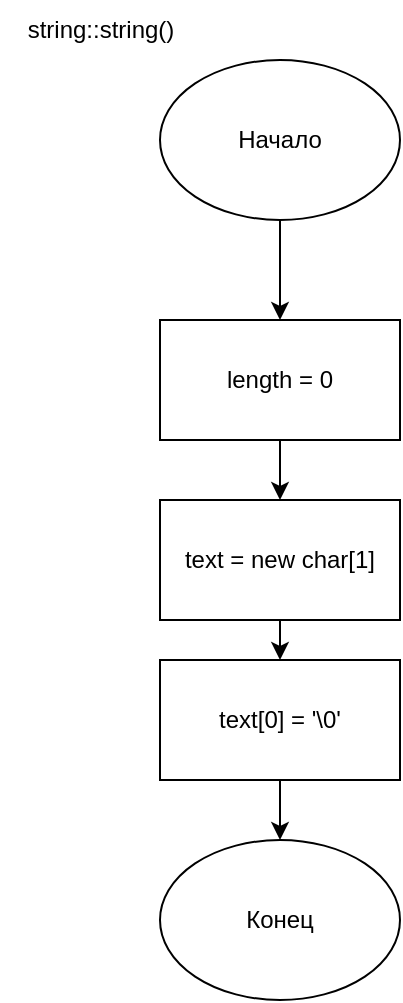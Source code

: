 <mxfile version="21.1.4" type="device" pages="8">
  <diagram name="Страница 1" id="Y3WZMYLCkIBY4HJFGVrx">
    <mxGraphModel dx="1434" dy="782" grid="1" gridSize="10" guides="1" tooltips="1" connect="1" arrows="1" fold="1" page="1" pageScale="1" pageWidth="827" pageHeight="1169" math="0" shadow="0">
      <root>
        <mxCell id="0" />
        <mxCell id="1" parent="0" />
        <mxCell id="GWEcz4P1H_agRhUUFGYt-1" value="string::string()" style="text;html=1;align=center;verticalAlign=middle;resizable=0;points=[];autosize=1;strokeColor=none;fillColor=none;" vertex="1" parent="1">
          <mxGeometry x="170" y="150" width="100" height="30" as="geometry" />
        </mxCell>
        <mxCell id="GWEcz4P1H_agRhUUFGYt-10" style="edgeStyle=orthogonalEdgeStyle;rounded=0;orthogonalLoop=1;jettySize=auto;html=1;exitX=0.5;exitY=1;exitDx=0;exitDy=0;entryX=0.5;entryY=0;entryDx=0;entryDy=0;" edge="1" parent="1" source="GWEcz4P1H_agRhUUFGYt-2" target="GWEcz4P1H_agRhUUFGYt-3">
          <mxGeometry relative="1" as="geometry" />
        </mxCell>
        <mxCell id="GWEcz4P1H_agRhUUFGYt-2" value="Начало" style="ellipse;whiteSpace=wrap;html=1;" vertex="1" parent="1">
          <mxGeometry x="250" y="180" width="120" height="80" as="geometry" />
        </mxCell>
        <mxCell id="GWEcz4P1H_agRhUUFGYt-7" style="edgeStyle=orthogonalEdgeStyle;rounded=0;orthogonalLoop=1;jettySize=auto;html=1;exitX=0.5;exitY=1;exitDx=0;exitDy=0;entryX=0.5;entryY=0;entryDx=0;entryDy=0;" edge="1" parent="1" source="GWEcz4P1H_agRhUUFGYt-3" target="GWEcz4P1H_agRhUUFGYt-4">
          <mxGeometry relative="1" as="geometry" />
        </mxCell>
        <mxCell id="GWEcz4P1H_agRhUUFGYt-3" value="length = 0" style="rounded=0;whiteSpace=wrap;html=1;" vertex="1" parent="1">
          <mxGeometry x="250" y="310" width="120" height="60" as="geometry" />
        </mxCell>
        <mxCell id="GWEcz4P1H_agRhUUFGYt-6" style="edgeStyle=orthogonalEdgeStyle;rounded=0;orthogonalLoop=1;jettySize=auto;html=1;exitX=0.5;exitY=1;exitDx=0;exitDy=0;entryX=0.5;entryY=0;entryDx=0;entryDy=0;" edge="1" parent="1" source="GWEcz4P1H_agRhUUFGYt-4" target="GWEcz4P1H_agRhUUFGYt-5">
          <mxGeometry relative="1" as="geometry" />
        </mxCell>
        <mxCell id="GWEcz4P1H_agRhUUFGYt-4" value="text = new char[1]" style="rounded=0;whiteSpace=wrap;html=1;" vertex="1" parent="1">
          <mxGeometry x="250" y="400" width="120" height="60" as="geometry" />
        </mxCell>
        <mxCell id="GWEcz4P1H_agRhUUFGYt-9" style="edgeStyle=orthogonalEdgeStyle;rounded=0;orthogonalLoop=1;jettySize=auto;html=1;exitX=0.5;exitY=1;exitDx=0;exitDy=0;entryX=0.5;entryY=0;entryDx=0;entryDy=0;" edge="1" parent="1" source="GWEcz4P1H_agRhUUFGYt-5" target="GWEcz4P1H_agRhUUFGYt-8">
          <mxGeometry relative="1" as="geometry" />
        </mxCell>
        <mxCell id="GWEcz4P1H_agRhUUFGYt-5" value="text[0] = &#39;\0&#39;" style="rounded=0;whiteSpace=wrap;html=1;" vertex="1" parent="1">
          <mxGeometry x="250" y="480" width="120" height="60" as="geometry" />
        </mxCell>
        <mxCell id="GWEcz4P1H_agRhUUFGYt-8" value="Конец" style="ellipse;whiteSpace=wrap;html=1;" vertex="1" parent="1">
          <mxGeometry x="250" y="570" width="120" height="80" as="geometry" />
        </mxCell>
      </root>
    </mxGraphModel>
  </diagram>
  <diagram id="20rBNd47-A78KIu39GHS" name="Страница 2">
    <mxGraphModel dx="1434" dy="782" grid="1" gridSize="10" guides="1" tooltips="1" connect="1" arrows="1" fold="1" page="1" pageScale="1" pageWidth="827" pageHeight="1169" math="0" shadow="0">
      <root>
        <mxCell id="0" />
        <mxCell id="1" parent="0" />
        <mxCell id="-6FQv8jZarinb-JjTFRj-2" value="string::string(const char* _text)" style="text;html=1;align=center;verticalAlign=middle;resizable=0;points=[];autosize=1;strokeColor=none;fillColor=none;" vertex="1" parent="1">
          <mxGeometry x="25" y="125" width="190" height="30" as="geometry" />
        </mxCell>
        <mxCell id="-6FQv8jZarinb-JjTFRj-6" style="edgeStyle=orthogonalEdgeStyle;rounded=0;orthogonalLoop=1;jettySize=auto;html=1;exitX=0.5;exitY=1;exitDx=0;exitDy=0;entryX=0.5;entryY=0;entryDx=0;entryDy=0;" edge="1" parent="1" source="-6FQv8jZarinb-JjTFRj-3" target="-6FQv8jZarinb-JjTFRj-4">
          <mxGeometry relative="1" as="geometry" />
        </mxCell>
        <mxCell id="-6FQv8jZarinb-JjTFRj-3" value="Начало" style="ellipse;whiteSpace=wrap;html=1;" vertex="1" parent="1">
          <mxGeometry x="190" y="180" width="120" height="80" as="geometry" />
        </mxCell>
        <mxCell id="-6FQv8jZarinb-JjTFRj-7" style="edgeStyle=orthogonalEdgeStyle;rounded=0;orthogonalLoop=1;jettySize=auto;html=1;exitX=0.5;exitY=1;exitDx=0;exitDy=0;entryX=0.5;entryY=0;entryDx=0;entryDy=0;" edge="1" parent="1" source="-6FQv8jZarinb-JjTFRj-4" target="-6FQv8jZarinb-JjTFRj-5">
          <mxGeometry relative="1" as="geometry" />
        </mxCell>
        <mxCell id="-6FQv8jZarinb-JjTFRj-4" value="length = 0" style="rounded=0;whiteSpace=wrap;html=1;" vertex="1" parent="1">
          <mxGeometry x="190" y="300" width="120" height="60" as="geometry" />
        </mxCell>
        <mxCell id="-6FQv8jZarinb-JjTFRj-9" style="edgeStyle=orthogonalEdgeStyle;rounded=0;orthogonalLoop=1;jettySize=auto;html=1;exitX=0.5;exitY=1;exitDx=0;exitDy=0;entryX=0.5;entryY=0;entryDx=0;entryDy=0;" edge="1" parent="1" source="-6FQv8jZarinb-JjTFRj-5" target="-6FQv8jZarinb-JjTFRj-8">
          <mxGeometry relative="1" as="geometry" />
        </mxCell>
        <mxCell id="-6FQv8jZarinb-JjTFRj-5" value="char const* p_text = _text" style="rounded=0;whiteSpace=wrap;html=1;" vertex="1" parent="1">
          <mxGeometry x="175" y="380" width="150" height="60" as="geometry" />
        </mxCell>
        <mxCell id="-6FQv8jZarinb-JjTFRj-12" style="edgeStyle=orthogonalEdgeStyle;rounded=0;orthogonalLoop=1;jettySize=auto;html=1;exitX=0.5;exitY=1;exitDx=0;exitDy=0;entryX=0.5;entryY=0;entryDx=0;entryDy=0;" edge="1" parent="1" source="-6FQv8jZarinb-JjTFRj-8" target="-6FQv8jZarinb-JjTFRj-10">
          <mxGeometry relative="1" as="geometry" />
        </mxCell>
        <mxCell id="-6FQv8jZarinb-JjTFRj-18" style="edgeStyle=orthogonalEdgeStyle;rounded=0;orthogonalLoop=1;jettySize=auto;html=1;exitX=1;exitY=0.5;exitDx=0;exitDy=0;entryX=0.5;entryY=0;entryDx=0;entryDy=0;" edge="1" parent="1" source="-6FQv8jZarinb-JjTFRj-8" target="-6FQv8jZarinb-JjTFRj-16">
          <mxGeometry relative="1" as="geometry" />
        </mxCell>
        <mxCell id="-6FQv8jZarinb-JjTFRj-8" value="*p_text != &#39;\0&#39;" style="rhombus;whiteSpace=wrap;html=1;" vertex="1" parent="1">
          <mxGeometry x="210" y="490" width="80" height="80" as="geometry" />
        </mxCell>
        <mxCell id="-6FQv8jZarinb-JjTFRj-13" style="edgeStyle=orthogonalEdgeStyle;rounded=0;orthogonalLoop=1;jettySize=auto;html=1;exitX=0.5;exitY=1;exitDx=0;exitDy=0;entryX=0.5;entryY=0;entryDx=0;entryDy=0;" edge="1" parent="1" source="-6FQv8jZarinb-JjTFRj-10" target="-6FQv8jZarinb-JjTFRj-11">
          <mxGeometry relative="1" as="geometry" />
        </mxCell>
        <mxCell id="-6FQv8jZarinb-JjTFRj-10" value="length++" style="rounded=0;whiteSpace=wrap;html=1;" vertex="1" parent="1">
          <mxGeometry x="190" y="590" width="120" height="60" as="geometry" />
        </mxCell>
        <mxCell id="-6FQv8jZarinb-JjTFRj-15" style="edgeStyle=orthogonalEdgeStyle;rounded=0;orthogonalLoop=1;jettySize=auto;html=1;exitX=0.5;exitY=1;exitDx=0;exitDy=0;" edge="1" parent="1" source="-6FQv8jZarinb-JjTFRj-11">
          <mxGeometry relative="1" as="geometry">
            <mxPoint x="250" y="460" as="targetPoint" />
            <Array as="points">
              <mxPoint x="250" y="750" />
              <mxPoint x="170" y="750" />
              <mxPoint x="170" y="460" />
            </Array>
          </mxGeometry>
        </mxCell>
        <mxCell id="-6FQv8jZarinb-JjTFRj-11" value="p_text++" style="rounded=0;whiteSpace=wrap;html=1;" vertex="1" parent="1">
          <mxGeometry x="190" y="670" width="120" height="60" as="geometry" />
        </mxCell>
        <mxCell id="-6FQv8jZarinb-JjTFRj-14" value="+" style="text;html=1;align=center;verticalAlign=middle;resizable=0;points=[];autosize=1;strokeColor=none;fillColor=none;" vertex="1" parent="1">
          <mxGeometry x="215" y="560" width="30" height="30" as="geometry" />
        </mxCell>
        <mxCell id="-6FQv8jZarinb-JjTFRj-19" style="edgeStyle=orthogonalEdgeStyle;rounded=0;orthogonalLoop=1;jettySize=auto;html=1;exitX=0.5;exitY=1;exitDx=0;exitDy=0;entryX=0.5;entryY=0;entryDx=0;entryDy=0;" edge="1" parent="1" source="-6FQv8jZarinb-JjTFRj-16" target="-6FQv8jZarinb-JjTFRj-17">
          <mxGeometry relative="1" as="geometry" />
        </mxCell>
        <mxCell id="-6FQv8jZarinb-JjTFRj-16" value="text = new char[length + 1]" style="rounded=0;whiteSpace=wrap;html=1;" vertex="1" parent="1">
          <mxGeometry x="490" y="555" width="170" height="60" as="geometry" />
        </mxCell>
        <mxCell id="-6FQv8jZarinb-JjTFRj-21" style="edgeStyle=orthogonalEdgeStyle;rounded=0;orthogonalLoop=1;jettySize=auto;html=1;exitX=0.5;exitY=1;exitDx=0;exitDy=0;entryX=0.5;entryY=0;entryDx=0;entryDy=0;" edge="1" parent="1" source="-6FQv8jZarinb-JjTFRj-17" target="-6FQv8jZarinb-JjTFRj-20">
          <mxGeometry relative="1" as="geometry" />
        </mxCell>
        <mxCell id="-6FQv8jZarinb-JjTFRj-17" value="p_text = _text" style="rounded=0;whiteSpace=wrap;html=1;" vertex="1" parent="1">
          <mxGeometry x="515" y="640" width="120" height="60" as="geometry" />
        </mxCell>
        <mxCell id="-6FQv8jZarinb-JjTFRj-23" style="edgeStyle=orthogonalEdgeStyle;rounded=0;orthogonalLoop=1;jettySize=auto;html=1;exitX=0.5;exitY=1;exitDx=0;exitDy=0;entryX=0.5;entryY=0;entryDx=0;entryDy=0;" edge="1" parent="1" source="-6FQv8jZarinb-JjTFRj-20" target="-6FQv8jZarinb-JjTFRj-22">
          <mxGeometry relative="1" as="geometry" />
        </mxCell>
        <mxCell id="-6FQv8jZarinb-JjTFRj-26" style="edgeStyle=orthogonalEdgeStyle;rounded=0;orthogonalLoop=1;jettySize=auto;html=1;exitX=0;exitY=0.5;exitDx=0;exitDy=0;entryX=0.5;entryY=0;entryDx=0;entryDy=0;" edge="1" parent="1" source="-6FQv8jZarinb-JjTFRj-20" target="-6FQv8jZarinb-JjTFRj-25">
          <mxGeometry relative="1" as="geometry" />
        </mxCell>
        <mxCell id="-6FQv8jZarinb-JjTFRj-20" value="int i = 0; *p_text != &#39;\0&#39;; i++, p_text++" style="shape=hexagon;perimeter=hexagonPerimeter2;whiteSpace=wrap;html=1;fixedSize=1;" vertex="1" parent="1">
          <mxGeometry x="462.5" y="730" width="225" height="80" as="geometry" />
        </mxCell>
        <mxCell id="-6FQv8jZarinb-JjTFRj-24" style="edgeStyle=orthogonalEdgeStyle;rounded=0;orthogonalLoop=1;jettySize=auto;html=1;exitX=0.5;exitY=1;exitDx=0;exitDy=0;entryX=1;entryY=0.5;entryDx=0;entryDy=0;" edge="1" parent="1" source="-6FQv8jZarinb-JjTFRj-22" target="-6FQv8jZarinb-JjTFRj-20">
          <mxGeometry relative="1" as="geometry">
            <Array as="points">
              <mxPoint x="575" y="910" />
              <mxPoint x="708" y="910" />
              <mxPoint x="708" y="770" />
            </Array>
          </mxGeometry>
        </mxCell>
        <mxCell id="-6FQv8jZarinb-JjTFRj-22" value="text[i] = *p_text" style="rounded=0;whiteSpace=wrap;html=1;" vertex="1" parent="1">
          <mxGeometry x="515" y="830" width="120" height="60" as="geometry" />
        </mxCell>
        <mxCell id="-6FQv8jZarinb-JjTFRj-28" style="edgeStyle=orthogonalEdgeStyle;rounded=0;orthogonalLoop=1;jettySize=auto;html=1;exitX=0.5;exitY=1;exitDx=0;exitDy=0;entryX=0.5;entryY=0;entryDx=0;entryDy=0;" edge="1" parent="1" source="-6FQv8jZarinb-JjTFRj-25" target="-6FQv8jZarinb-JjTFRj-27">
          <mxGeometry relative="1" as="geometry" />
        </mxCell>
        <mxCell id="-6FQv8jZarinb-JjTFRj-25" value="text[length] = &#39;\0&#39;" style="rounded=0;whiteSpace=wrap;html=1;" vertex="1" parent="1">
          <mxGeometry x="325" y="800" width="120" height="60" as="geometry" />
        </mxCell>
        <mxCell id="-6FQv8jZarinb-JjTFRj-27" value="Конец" style="ellipse;whiteSpace=wrap;html=1;" vertex="1" parent="1">
          <mxGeometry x="325" y="900" width="120" height="80" as="geometry" />
        </mxCell>
      </root>
    </mxGraphModel>
  </diagram>
  <diagram id="ZBne7z0CKl6bekM7QFii" name="Страница 3">
    <mxGraphModel dx="1434" dy="782" grid="1" gridSize="10" guides="1" tooltips="1" connect="1" arrows="1" fold="1" page="1" pageScale="1" pageWidth="827" pageHeight="1169" math="0" shadow="0">
      <root>
        <mxCell id="0" />
        <mxCell id="1" parent="0" />
        <mxCell id="nXXIi0H4otDgB4Wq40Dq-2" value="string::string(const string&amp;amp; _example)" style="text;html=1;align=center;verticalAlign=middle;resizable=0;points=[];autosize=1;strokeColor=none;fillColor=none;" vertex="1" parent="1">
          <mxGeometry x="175" y="235" width="230" height="30" as="geometry" />
        </mxCell>
        <mxCell id="nXXIi0H4otDgB4Wq40Dq-5" style="edgeStyle=orthogonalEdgeStyle;rounded=0;orthogonalLoop=1;jettySize=auto;html=1;exitX=0.5;exitY=1;exitDx=0;exitDy=0;entryX=0.5;entryY=0;entryDx=0;entryDy=0;" edge="1" parent="1" source="nXXIi0H4otDgB4Wq40Dq-3" target="nXXIi0H4otDgB4Wq40Dq-4">
          <mxGeometry relative="1" as="geometry" />
        </mxCell>
        <mxCell id="nXXIi0H4otDgB4Wq40Dq-3" value="Начало" style="ellipse;whiteSpace=wrap;html=1;" vertex="1" parent="1">
          <mxGeometry x="354" y="280" width="120" height="80" as="geometry" />
        </mxCell>
        <mxCell id="nXXIi0H4otDgB4Wq40Dq-7" style="edgeStyle=orthogonalEdgeStyle;rounded=0;orthogonalLoop=1;jettySize=auto;html=1;exitX=0.5;exitY=1;exitDx=0;exitDy=0;entryX=0.5;entryY=0;entryDx=0;entryDy=0;" edge="1" parent="1" source="nXXIi0H4otDgB4Wq40Dq-4" target="nXXIi0H4otDgB4Wq40Dq-6">
          <mxGeometry relative="1" as="geometry" />
        </mxCell>
        <mxCell id="nXXIi0H4otDgB4Wq40Dq-4" value="length = _example.length" style="rounded=0;whiteSpace=wrap;html=1;" vertex="1" parent="1">
          <mxGeometry x="334" y="400" width="160" height="60" as="geometry" />
        </mxCell>
        <mxCell id="nXXIi0H4otDgB4Wq40Dq-9" style="edgeStyle=orthogonalEdgeStyle;rounded=0;orthogonalLoop=1;jettySize=auto;html=1;exitX=0.5;exitY=1;exitDx=0;exitDy=0;entryX=0.5;entryY=0;entryDx=0;entryDy=0;" edge="1" parent="1" source="nXXIi0H4otDgB4Wq40Dq-6" target="nXXIi0H4otDgB4Wq40Dq-8">
          <mxGeometry relative="1" as="geometry" />
        </mxCell>
        <mxCell id="nXXIi0H4otDgB4Wq40Dq-6" value="text = new char[length + 1]" style="rounded=0;whiteSpace=wrap;html=1;" vertex="1" parent="1">
          <mxGeometry x="336" y="480" width="156" height="60" as="geometry" />
        </mxCell>
        <mxCell id="nXXIi0H4otDgB4Wq40Dq-11" style="edgeStyle=orthogonalEdgeStyle;rounded=0;orthogonalLoop=1;jettySize=auto;html=1;exitX=0.5;exitY=1;exitDx=0;exitDy=0;entryX=0.5;entryY=0;entryDx=0;entryDy=0;" edge="1" parent="1" source="nXXIi0H4otDgB4Wq40Dq-8" target="nXXIi0H4otDgB4Wq40Dq-10">
          <mxGeometry relative="1" as="geometry" />
        </mxCell>
        <mxCell id="nXXIi0H4otDgB4Wq40Dq-8" value="char const* p_example = _example.text" style="rounded=0;whiteSpace=wrap;html=1;" vertex="1" parent="1">
          <mxGeometry x="296" y="570" width="236" height="60" as="geometry" />
        </mxCell>
        <mxCell id="nXXIi0H4otDgB4Wq40Dq-13" style="edgeStyle=orthogonalEdgeStyle;rounded=0;orthogonalLoop=1;jettySize=auto;html=1;exitX=0.5;exitY=1;exitDx=0;exitDy=0;entryX=0.5;entryY=0;entryDx=0;entryDy=0;" edge="1" parent="1" source="nXXIi0H4otDgB4Wq40Dq-10" target="nXXIi0H4otDgB4Wq40Dq-12">
          <mxGeometry relative="1" as="geometry" />
        </mxCell>
        <mxCell id="nXXIi0H4otDgB4Wq40Dq-16" style="edgeStyle=orthogonalEdgeStyle;rounded=0;orthogonalLoop=1;jettySize=auto;html=1;exitX=0;exitY=0.5;exitDx=0;exitDy=0;entryX=0.5;entryY=0;entryDx=0;entryDy=0;" edge="1" parent="1" source="nXXIi0H4otDgB4Wq40Dq-10" target="nXXIi0H4otDgB4Wq40Dq-15">
          <mxGeometry relative="1" as="geometry" />
        </mxCell>
        <mxCell id="nXXIi0H4otDgB4Wq40Dq-10" value="int i = 0; *p_example != &#39;\0&#39;; i++, p_example++" style="shape=hexagon;perimeter=hexagonPerimeter2;whiteSpace=wrap;html=1;fixedSize=1;" vertex="1" parent="1">
          <mxGeometry x="276" y="660" width="276" height="80" as="geometry" />
        </mxCell>
        <mxCell id="nXXIi0H4otDgB4Wq40Dq-14" style="edgeStyle=orthogonalEdgeStyle;rounded=0;orthogonalLoop=1;jettySize=auto;html=1;exitX=0.5;exitY=1;exitDx=0;exitDy=0;entryX=1;entryY=0.5;entryDx=0;entryDy=0;" edge="1" parent="1" source="nXXIi0H4otDgB4Wq40Dq-12" target="nXXIi0H4otDgB4Wq40Dq-10">
          <mxGeometry relative="1" as="geometry">
            <Array as="points">
              <mxPoint x="414" y="860" />
              <mxPoint x="570" y="860" />
              <mxPoint x="570" y="700" />
            </Array>
          </mxGeometry>
        </mxCell>
        <mxCell id="nXXIi0H4otDgB4Wq40Dq-12" value="text[i] = *p_example" style="rounded=0;whiteSpace=wrap;html=1;" vertex="1" parent="1">
          <mxGeometry x="354" y="780" width="120" height="60" as="geometry" />
        </mxCell>
        <mxCell id="nXXIi0H4otDgB4Wq40Dq-18" style="edgeStyle=orthogonalEdgeStyle;rounded=0;orthogonalLoop=1;jettySize=auto;html=1;exitX=0.5;exitY=1;exitDx=0;exitDy=0;entryX=0.5;entryY=0;entryDx=0;entryDy=0;" edge="1" parent="1" source="nXXIi0H4otDgB4Wq40Dq-15" target="nXXIi0H4otDgB4Wq40Dq-17">
          <mxGeometry relative="1" as="geometry" />
        </mxCell>
        <mxCell id="nXXIi0H4otDgB4Wq40Dq-15" value="text[length] = &#39;\0&#39;" style="rounded=0;whiteSpace=wrap;html=1;" vertex="1" parent="1">
          <mxGeometry x="120" y="770" width="120" height="60" as="geometry" />
        </mxCell>
        <mxCell id="nXXIi0H4otDgB4Wq40Dq-17" value="Конец" style="ellipse;whiteSpace=wrap;html=1;" vertex="1" parent="1">
          <mxGeometry x="120" y="870" width="120" height="80" as="geometry" />
        </mxCell>
      </root>
    </mxGraphModel>
  </diagram>
  <diagram id="D_PqjMJzs7dNEkIWqLHc" name="Страница 4">
    <mxGraphModel dx="1434" dy="782" grid="1" gridSize="10" guides="1" tooltips="1" connect="1" arrows="1" fold="1" page="1" pageScale="1" pageWidth="827" pageHeight="1169" math="0" shadow="0">
      <root>
        <mxCell id="0" />
        <mxCell id="1" parent="0" />
        <mxCell id="fO6qcLwhFjzB6kIyhJoj-1" value="string&amp;amp; string::operator=(const string&amp;amp; _example)" style="text;html=1;align=center;verticalAlign=middle;resizable=0;points=[];autosize=1;strokeColor=none;fillColor=none;" vertex="1" parent="1">
          <mxGeometry x="35" y="225" width="290" height="30" as="geometry" />
        </mxCell>
        <mxCell id="fO6qcLwhFjzB6kIyhJoj-4" style="edgeStyle=orthogonalEdgeStyle;rounded=0;orthogonalLoop=1;jettySize=auto;html=1;exitX=0.5;exitY=1;exitDx=0;exitDy=0;entryX=0.5;entryY=0;entryDx=0;entryDy=0;" edge="1" parent="1" source="fO6qcLwhFjzB6kIyhJoj-2" target="fO6qcLwhFjzB6kIyhJoj-3">
          <mxGeometry relative="1" as="geometry" />
        </mxCell>
        <mxCell id="fO6qcLwhFjzB6kIyhJoj-2" value="Начало" style="ellipse;whiteSpace=wrap;html=1;" vertex="1" parent="1">
          <mxGeometry x="294" y="270" width="120" height="80" as="geometry" />
        </mxCell>
        <mxCell id="fO6qcLwhFjzB6kIyhJoj-6" style="edgeStyle=orthogonalEdgeStyle;rounded=0;orthogonalLoop=1;jettySize=auto;html=1;exitX=0;exitY=0.5;exitDx=0;exitDy=0;entryX=0.5;entryY=0;entryDx=0;entryDy=0;" edge="1" parent="1" source="fO6qcLwhFjzB6kIyhJoj-3" target="fO6qcLwhFjzB6kIyhJoj-5">
          <mxGeometry relative="1" as="geometry" />
        </mxCell>
        <mxCell id="fO6qcLwhFjzB6kIyhJoj-8" style="edgeStyle=orthogonalEdgeStyle;rounded=0;orthogonalLoop=1;jettySize=auto;html=1;exitX=1;exitY=0.5;exitDx=0;exitDy=0;" edge="1" parent="1" source="fO6qcLwhFjzB6kIyhJoj-3" target="fO6qcLwhFjzB6kIyhJoj-7">
          <mxGeometry relative="1" as="geometry">
            <Array as="points">
              <mxPoint x="437" y="430" />
              <mxPoint x="437" y="540" />
              <mxPoint x="340" y="540" />
            </Array>
          </mxGeometry>
        </mxCell>
        <mxCell id="fO6qcLwhFjzB6kIyhJoj-3" value="this == &amp;_example" style="rhombus;whiteSpace=wrap;html=1;" vertex="1" parent="1">
          <mxGeometry x="291" y="390" width="126" height="80" as="geometry" />
        </mxCell>
        <mxCell id="fO6qcLwhFjzB6kIyhJoj-5" value="return *this" style="ellipse;whiteSpace=wrap;html=1;" vertex="1" parent="1">
          <mxGeometry x="174" y="480" width="120" height="80" as="geometry" />
        </mxCell>
        <mxCell id="fO6qcLwhFjzB6kIyhJoj-10" style="edgeStyle=orthogonalEdgeStyle;rounded=0;orthogonalLoop=1;jettySize=auto;html=1;exitX=0.5;exitY=1;exitDx=0;exitDy=0;entryX=0.5;entryY=0;entryDx=0;entryDy=0;" edge="1" parent="1" source="fO6qcLwhFjzB6kIyhJoj-7" target="fO6qcLwhFjzB6kIyhJoj-9">
          <mxGeometry relative="1" as="geometry" />
        </mxCell>
        <mxCell id="fO6qcLwhFjzB6kIyhJoj-7" value="delete[] text" style="shape=process;whiteSpace=wrap;html=1;backgroundOutline=1;" vertex="1" parent="1">
          <mxGeometry x="280" y="585" width="120" height="60" as="geometry" />
        </mxCell>
        <mxCell id="fO6qcLwhFjzB6kIyhJoj-12" style="edgeStyle=orthogonalEdgeStyle;rounded=0;orthogonalLoop=1;jettySize=auto;html=1;exitX=0.5;exitY=1;exitDx=0;exitDy=0;entryX=0.5;entryY=0;entryDx=0;entryDy=0;" edge="1" parent="1" source="fO6qcLwhFjzB6kIyhJoj-9" target="fO6qcLwhFjzB6kIyhJoj-11">
          <mxGeometry relative="1" as="geometry" />
        </mxCell>
        <mxCell id="fO6qcLwhFjzB6kIyhJoj-9" value="length = _example.length" style="rounded=0;whiteSpace=wrap;html=1;" vertex="1" parent="1">
          <mxGeometry x="280" y="670" width="120" height="60" as="geometry" />
        </mxCell>
        <mxCell id="fO6qcLwhFjzB6kIyhJoj-14" style="edgeStyle=orthogonalEdgeStyle;rounded=0;orthogonalLoop=1;jettySize=auto;html=1;exitX=0.5;exitY=1;exitDx=0;exitDy=0;entryX=0.5;entryY=0;entryDx=0;entryDy=0;" edge="1" parent="1" source="fO6qcLwhFjzB6kIyhJoj-11" target="fO6qcLwhFjzB6kIyhJoj-13">
          <mxGeometry relative="1" as="geometry" />
        </mxCell>
        <mxCell id="fO6qcLwhFjzB6kIyhJoj-11" value="text = new char[length + 1]" style="rounded=0;whiteSpace=wrap;html=1;" vertex="1" parent="1">
          <mxGeometry x="260" y="750" width="160" height="60" as="geometry" />
        </mxCell>
        <mxCell id="fO6qcLwhFjzB6kIyhJoj-18" style="edgeStyle=orthogonalEdgeStyle;rounded=0;orthogonalLoop=1;jettySize=auto;html=1;exitX=0.5;exitY=1;exitDx=0;exitDy=0;entryX=0.5;entryY=0;entryDx=0;entryDy=0;" edge="1" parent="1" source="fO6qcLwhFjzB6kIyhJoj-13" target="fO6qcLwhFjzB6kIyhJoj-17">
          <mxGeometry relative="1" as="geometry" />
        </mxCell>
        <mxCell id="fO6qcLwhFjzB6kIyhJoj-13" value="char const* p_example = _example.text" style="rounded=0;whiteSpace=wrap;html=1;" vertex="1" parent="1">
          <mxGeometry x="210" y="840" width="260" height="60" as="geometry" />
        </mxCell>
        <mxCell id="fO6qcLwhFjzB6kIyhJoj-15" value="+" style="text;html=1;align=center;verticalAlign=middle;resizable=0;points=[];autosize=1;strokeColor=none;fillColor=none;" vertex="1" parent="1">
          <mxGeometry x="275" y="395" width="30" height="30" as="geometry" />
        </mxCell>
        <mxCell id="fO6qcLwhFjzB6kIyhJoj-16" value="-" style="text;html=1;align=center;verticalAlign=middle;resizable=0;points=[];autosize=1;strokeColor=none;fillColor=none;" vertex="1" parent="1">
          <mxGeometry x="399" y="395" width="30" height="30" as="geometry" />
        </mxCell>
        <mxCell id="fO6qcLwhFjzB6kIyhJoj-20" style="edgeStyle=orthogonalEdgeStyle;rounded=0;orthogonalLoop=1;jettySize=auto;html=1;exitX=0.5;exitY=1;exitDx=0;exitDy=0;entryX=0.5;entryY=0;entryDx=0;entryDy=0;" edge="1" parent="1" source="fO6qcLwhFjzB6kIyhJoj-17" target="fO6qcLwhFjzB6kIyhJoj-19">
          <mxGeometry relative="1" as="geometry" />
        </mxCell>
        <mxCell id="fO6qcLwhFjzB6kIyhJoj-23" style="edgeStyle=orthogonalEdgeStyle;rounded=0;orthogonalLoop=1;jettySize=auto;html=1;exitX=0;exitY=0.5;exitDx=0;exitDy=0;entryX=0.5;entryY=0;entryDx=0;entryDy=0;" edge="1" parent="1" source="fO6qcLwhFjzB6kIyhJoj-17" target="fO6qcLwhFjzB6kIyhJoj-22">
          <mxGeometry relative="1" as="geometry" />
        </mxCell>
        <mxCell id="fO6qcLwhFjzB6kIyhJoj-17" value="int i = 0; *p_example != &#39;\0&#39;; i++, p_example++" style="shape=hexagon;perimeter=hexagonPerimeter2;whiteSpace=wrap;html=1;fixedSize=1;" vertex="1" parent="1">
          <mxGeometry x="200" y="940" width="280" height="80" as="geometry" />
        </mxCell>
        <mxCell id="fO6qcLwhFjzB6kIyhJoj-21" style="edgeStyle=orthogonalEdgeStyle;rounded=0;orthogonalLoop=1;jettySize=auto;html=1;exitX=0.5;exitY=1;exitDx=0;exitDy=0;entryX=1;entryY=0.5;entryDx=0;entryDy=0;" edge="1" parent="1" source="fO6qcLwhFjzB6kIyhJoj-19" target="fO6qcLwhFjzB6kIyhJoj-17">
          <mxGeometry relative="1" as="geometry">
            <Array as="points">
              <mxPoint x="340" y="1140" />
              <mxPoint x="500" y="1140" />
              <mxPoint x="500" y="980" />
            </Array>
          </mxGeometry>
        </mxCell>
        <mxCell id="fO6qcLwhFjzB6kIyhJoj-19" value="text[i] = *p_example" style="rounded=0;whiteSpace=wrap;html=1;" vertex="1" parent="1">
          <mxGeometry x="280" y="1060" width="120" height="60" as="geometry" />
        </mxCell>
        <mxCell id="fO6qcLwhFjzB6kIyhJoj-25" style="edgeStyle=orthogonalEdgeStyle;rounded=0;orthogonalLoop=1;jettySize=auto;html=1;exitX=0.5;exitY=1;exitDx=0;exitDy=0;entryX=0.5;entryY=0;entryDx=0;entryDy=0;" edge="1" parent="1" source="fO6qcLwhFjzB6kIyhJoj-22" target="fO6qcLwhFjzB6kIyhJoj-24">
          <mxGeometry relative="1" as="geometry" />
        </mxCell>
        <mxCell id="fO6qcLwhFjzB6kIyhJoj-22" value="text[length] = &#39;\0&#39;" style="rounded=0;whiteSpace=wrap;html=1;" vertex="1" parent="1">
          <mxGeometry x="50" y="1030" width="120" height="60" as="geometry" />
        </mxCell>
        <mxCell id="fO6qcLwhFjzB6kIyhJoj-24" value="return *this" style="ellipse;whiteSpace=wrap;html=1;" vertex="1" parent="1">
          <mxGeometry x="50" y="1140" width="120" height="80" as="geometry" />
        </mxCell>
      </root>
    </mxGraphModel>
  </diagram>
  <diagram id="oYpwa8I4DmCNran1voBY" name="Страница 5">
    <mxGraphModel dx="1434" dy="782" grid="1" gridSize="10" guides="1" tooltips="1" connect="1" arrows="1" fold="1" page="1" pageScale="1" pageWidth="827" pageHeight="1169" math="0" shadow="0">
      <root>
        <mxCell id="0" />
        <mxCell id="1" parent="0" />
        <mxCell id="KLck6bknC4NkXvWasfIo-1" value="string operator+(const string&amp;amp; _first, const string&amp;amp; _second)" style="text;html=1;align=center;verticalAlign=middle;resizable=0;points=[];autosize=1;strokeColor=none;fillColor=none;" vertex="1" parent="1">
          <mxGeometry x="15" y="125" width="350" height="30" as="geometry" />
        </mxCell>
        <mxCell id="KLck6bknC4NkXvWasfIo-4" style="edgeStyle=orthogonalEdgeStyle;rounded=0;orthogonalLoop=1;jettySize=auto;html=1;exitX=0.5;exitY=1;exitDx=0;exitDy=0;entryX=0.5;entryY=0;entryDx=0;entryDy=0;" edge="1" parent="1" source="KLck6bknC4NkXvWasfIo-2" target="KLck6bknC4NkXvWasfIo-3">
          <mxGeometry relative="1" as="geometry" />
        </mxCell>
        <mxCell id="KLck6bknC4NkXvWasfIo-2" value="Начало" style="ellipse;whiteSpace=wrap;html=1;" vertex="1" parent="1">
          <mxGeometry x="354" y="180" width="120" height="80" as="geometry" />
        </mxCell>
        <mxCell id="KLck6bknC4NkXvWasfIo-6" style="edgeStyle=orthogonalEdgeStyle;rounded=0;orthogonalLoop=1;jettySize=auto;html=1;exitX=0.5;exitY=1;exitDx=0;exitDy=0;entryX=0.5;entryY=0;entryDx=0;entryDy=0;" edge="1" parent="1" source="KLck6bknC4NkXvWasfIo-3" target="KLck6bknC4NkXvWasfIo-5">
          <mxGeometry relative="1" as="geometry" />
        </mxCell>
        <mxCell id="KLck6bknC4NkXvWasfIo-3" value="string temp{ _first.length + _second.length }" style="rounded=0;whiteSpace=wrap;html=1;" vertex="1" parent="1">
          <mxGeometry x="271" y="290" width="286" height="60" as="geometry" />
        </mxCell>
        <mxCell id="KLck6bknC4NkXvWasfIo-8" style="edgeStyle=orthogonalEdgeStyle;rounded=0;orthogonalLoop=1;jettySize=auto;html=1;exitX=0.5;exitY=1;exitDx=0;exitDy=0;entryX=0.5;entryY=0;entryDx=0;entryDy=0;" edge="1" parent="1" source="KLck6bknC4NkXvWasfIo-5" target="KLck6bknC4NkXvWasfIo-7">
          <mxGeometry relative="1" as="geometry" />
        </mxCell>
        <mxCell id="KLck6bknC4NkXvWasfIo-11" style="edgeStyle=orthogonalEdgeStyle;rounded=0;orthogonalLoop=1;jettySize=auto;html=1;exitX=0;exitY=0.5;exitDx=0;exitDy=0;entryX=0.5;entryY=0;entryDx=0;entryDy=0;" edge="1" parent="1" source="KLck6bknC4NkXvWasfIo-5" target="KLck6bknC4NkXvWasfIo-10">
          <mxGeometry relative="1" as="geometry">
            <Array as="points">
              <mxPoint x="306" y="440" />
              <mxPoint x="306" y="670" />
            </Array>
          </mxGeometry>
        </mxCell>
        <mxCell id="KLck6bknC4NkXvWasfIo-5" value="int i = 0; i &lt; _first.length; i++" style="shape=hexagon;perimeter=hexagonPerimeter2;whiteSpace=wrap;html=1;fixedSize=1;" vertex="1" parent="1">
          <mxGeometry x="326" y="400" width="176" height="80" as="geometry" />
        </mxCell>
        <mxCell id="KLck6bknC4NkXvWasfIo-9" style="edgeStyle=orthogonalEdgeStyle;rounded=0;orthogonalLoop=1;jettySize=auto;html=1;exitX=0.5;exitY=1;exitDx=0;exitDy=0;entryX=1;entryY=0.5;entryDx=0;entryDy=0;" edge="1" parent="1" source="KLck6bknC4NkXvWasfIo-7" target="KLck6bknC4NkXvWasfIo-5">
          <mxGeometry relative="1" as="geometry">
            <Array as="points">
              <mxPoint x="414" y="605" />
              <mxPoint x="522" y="605" />
              <mxPoint x="522" y="440" />
            </Array>
          </mxGeometry>
        </mxCell>
        <mxCell id="KLck6bknC4NkXvWasfIo-7" value="temp.text[i] = _first.text[i]" style="rounded=0;whiteSpace=wrap;html=1;" vertex="1" parent="1">
          <mxGeometry x="336" y="525" width="156" height="60" as="geometry" />
        </mxCell>
        <mxCell id="KLck6bknC4NkXvWasfIo-13" style="edgeStyle=orthogonalEdgeStyle;rounded=0;orthogonalLoop=1;jettySize=auto;html=1;exitX=0.5;exitY=1;exitDx=0;exitDy=0;entryX=0.5;entryY=0;entryDx=0;entryDy=0;" edge="1" parent="1" source="KLck6bknC4NkXvWasfIo-10" target="KLck6bknC4NkXvWasfIo-12">
          <mxGeometry relative="1" as="geometry" />
        </mxCell>
        <mxCell id="KLck6bknC4NkXvWasfIo-16" style="edgeStyle=orthogonalEdgeStyle;rounded=0;orthogonalLoop=1;jettySize=auto;html=1;exitX=0;exitY=0.5;exitDx=0;exitDy=0;entryX=0.5;entryY=0;entryDx=0;entryDy=0;" edge="1" parent="1" source="KLck6bknC4NkXvWasfIo-10" target="KLck6bknC4NkXvWasfIo-15">
          <mxGeometry relative="1" as="geometry">
            <Array as="points">
              <mxPoint x="280" y="740" />
              <mxPoint x="280" y="920" />
              <mxPoint x="462" y="920" />
            </Array>
          </mxGeometry>
        </mxCell>
        <mxCell id="KLck6bknC4NkXvWasfIo-10" value="int i = _first.length; i &lt; temp.length; i++" style="shape=hexagon;perimeter=hexagonPerimeter2;whiteSpace=wrap;html=1;fixedSize=1;" vertex="1" parent="1">
          <mxGeometry x="354" y="700" width="216" height="80" as="geometry" />
        </mxCell>
        <mxCell id="KLck6bknC4NkXvWasfIo-14" style="edgeStyle=orthogonalEdgeStyle;rounded=0;orthogonalLoop=1;jettySize=auto;html=1;exitX=0.5;exitY=1;exitDx=0;exitDy=0;entryX=1;entryY=0.5;entryDx=0;entryDy=0;" edge="1" parent="1" source="KLck6bknC4NkXvWasfIo-12" target="KLck6bknC4NkXvWasfIo-10">
          <mxGeometry relative="1" as="geometry">
            <Array as="points">
              <mxPoint x="462" y="890" />
              <mxPoint x="600" y="890" />
              <mxPoint x="600" y="740" />
            </Array>
          </mxGeometry>
        </mxCell>
        <mxCell id="KLck6bknC4NkXvWasfIo-12" value="temp.text[i] = _second.text[i - _first.length]" style="rounded=0;whiteSpace=wrap;html=1;" vertex="1" parent="1">
          <mxGeometry x="338" y="810" width="248" height="60" as="geometry" />
        </mxCell>
        <mxCell id="KLck6bknC4NkXvWasfIo-18" style="edgeStyle=orthogonalEdgeStyle;rounded=0;orthogonalLoop=1;jettySize=auto;html=1;exitX=0.5;exitY=1;exitDx=0;exitDy=0;entryX=0.5;entryY=0;entryDx=0;entryDy=0;" edge="1" parent="1" source="KLck6bknC4NkXvWasfIo-15" target="KLck6bknC4NkXvWasfIo-17">
          <mxGeometry relative="1" as="geometry" />
        </mxCell>
        <mxCell id="KLck6bknC4NkXvWasfIo-15" value="temp.text[temp.length] = &#39;\0&#39;" style="rounded=0;whiteSpace=wrap;html=1;" vertex="1" parent="1">
          <mxGeometry x="378" y="950" width="168" height="60" as="geometry" />
        </mxCell>
        <mxCell id="KLck6bknC4NkXvWasfIo-17" value="return temp" style="ellipse;whiteSpace=wrap;html=1;" vertex="1" parent="1">
          <mxGeometry x="402" y="1050" width="120" height="80" as="geometry" />
        </mxCell>
      </root>
    </mxGraphModel>
  </diagram>
  <diagram id="iv3QAvS7knO8mw7Ul6TR" name="Страница 6">
    <mxGraphModel dx="2261" dy="782" grid="1" gridSize="10" guides="1" tooltips="1" connect="1" arrows="1" fold="1" page="1" pageScale="1" pageWidth="827" pageHeight="1169" math="0" shadow="0">
      <root>
        <mxCell id="0" />
        <mxCell id="1" parent="0" />
        <mxCell id="ZibeWakjnLx6jij-op7w-2" value="int string::operator==(const string&amp;amp; rhv)" style="text;html=1;align=center;verticalAlign=middle;resizable=0;points=[];autosize=1;strokeColor=none;fillColor=none;" vertex="1" parent="1">
          <mxGeometry x="30" y="135" width="240" height="30" as="geometry" />
        </mxCell>
        <mxCell id="ZibeWakjnLx6jij-op7w-7" style="edgeStyle=orthogonalEdgeStyle;rounded=0;orthogonalLoop=1;jettySize=auto;html=1;exitX=0.5;exitY=1;exitDx=0;exitDy=0;entryX=0.5;entryY=0;entryDx=0;entryDy=0;" edge="1" parent="1" source="ZibeWakjnLx6jij-op7w-3" target="ZibeWakjnLx6jij-op7w-4">
          <mxGeometry relative="1" as="geometry" />
        </mxCell>
        <mxCell id="ZibeWakjnLx6jij-op7w-3" value="Начало" style="ellipse;whiteSpace=wrap;html=1;" vertex="1" parent="1">
          <mxGeometry x="330" y="180" width="120" height="80" as="geometry" />
        </mxCell>
        <mxCell id="ZibeWakjnLx6jij-op7w-6" style="edgeStyle=orthogonalEdgeStyle;rounded=0;orthogonalLoop=1;jettySize=auto;html=1;exitX=0.5;exitY=1;exitDx=0;exitDy=0;entryX=0.5;entryY=0;entryDx=0;entryDy=0;" edge="1" parent="1" source="ZibeWakjnLx6jij-op7w-4" target="ZibeWakjnLx6jij-op7w-5">
          <mxGeometry relative="1" as="geometry" />
        </mxCell>
        <mxCell id="ZibeWakjnLx6jij-op7w-4" value="const char* s1 = this-&amp;gt;text" style="rounded=0;whiteSpace=wrap;html=1;" vertex="1" parent="1">
          <mxGeometry x="315" y="290" width="150" height="60" as="geometry" />
        </mxCell>
        <mxCell id="ZibeWakjnLx6jij-op7w-9" style="edgeStyle=orthogonalEdgeStyle;rounded=0;orthogonalLoop=1;jettySize=auto;html=1;exitX=0.5;exitY=1;exitDx=0;exitDy=0;entryX=0.5;entryY=0;entryDx=0;entryDy=0;" edge="1" parent="1" source="ZibeWakjnLx6jij-op7w-5" target="ZibeWakjnLx6jij-op7w-8">
          <mxGeometry relative="1" as="geometry" />
        </mxCell>
        <mxCell id="ZibeWakjnLx6jij-op7w-5" value="const char* s2 = rhv.text" style="rounded=0;whiteSpace=wrap;html=1;" vertex="1" parent="1">
          <mxGeometry x="323.5" y="370" width="133" height="60" as="geometry" />
        </mxCell>
        <mxCell id="ZibeWakjnLx6jij-op7w-12" style="edgeStyle=orthogonalEdgeStyle;rounded=0;orthogonalLoop=1;jettySize=auto;html=1;exitX=0.5;exitY=1;exitDx=0;exitDy=0;entryX=0.5;entryY=0;entryDx=0;entryDy=0;" edge="1" parent="1" source="ZibeWakjnLx6jij-op7w-8" target="ZibeWakjnLx6jij-op7w-10">
          <mxGeometry relative="1" as="geometry" />
        </mxCell>
        <mxCell id="ZibeWakjnLx6jij-op7w-16" style="edgeStyle=orthogonalEdgeStyle;rounded=0;orthogonalLoop=1;jettySize=auto;html=1;exitX=0;exitY=0.5;exitDx=0;exitDy=0;entryX=0.5;entryY=0;entryDx=0;entryDy=0;" edge="1" parent="1" source="ZibeWakjnLx6jij-op7w-8" target="ZibeWakjnLx6jij-op7w-15">
          <mxGeometry relative="1" as="geometry" />
        </mxCell>
        <mxCell id="ZibeWakjnLx6jij-op7w-8" value="*s1 &amp;&amp; (*s1==*s2)" style="rhombus;whiteSpace=wrap;html=1;" vertex="1" parent="1">
          <mxGeometry x="325" y="460" width="130" height="80" as="geometry" />
        </mxCell>
        <mxCell id="ZibeWakjnLx6jij-op7w-13" style="edgeStyle=orthogonalEdgeStyle;rounded=0;orthogonalLoop=1;jettySize=auto;html=1;exitX=0.5;exitY=1;exitDx=0;exitDy=0;entryX=0.5;entryY=0;entryDx=0;entryDy=0;" edge="1" parent="1" source="ZibeWakjnLx6jij-op7w-10" target="ZibeWakjnLx6jij-op7w-11">
          <mxGeometry relative="1" as="geometry" />
        </mxCell>
        <mxCell id="ZibeWakjnLx6jij-op7w-10" value="s1++" style="rounded=0;whiteSpace=wrap;html=1;" vertex="1" parent="1">
          <mxGeometry x="330" y="580" width="120" height="60" as="geometry" />
        </mxCell>
        <mxCell id="ZibeWakjnLx6jij-op7w-14" style="edgeStyle=orthogonalEdgeStyle;rounded=0;orthogonalLoop=1;jettySize=auto;html=1;exitX=1;exitY=0.5;exitDx=0;exitDy=0;" edge="1" parent="1" source="ZibeWakjnLx6jij-op7w-11">
          <mxGeometry relative="1" as="geometry">
            <mxPoint x="390" y="440" as="targetPoint" />
            <Array as="points">
              <mxPoint x="470" y="690" />
              <mxPoint x="470" y="440" />
            </Array>
          </mxGeometry>
        </mxCell>
        <mxCell id="ZibeWakjnLx6jij-op7w-11" value="s2++" style="rounded=0;whiteSpace=wrap;html=1;" vertex="1" parent="1">
          <mxGeometry x="330" y="660" width="120" height="60" as="geometry" />
        </mxCell>
        <mxCell id="ZibeWakjnLx6jij-op7w-15" value="return *(const unsigned char*)(s1) - *(const unsigned char*)(s2)" style="ellipse;whiteSpace=wrap;html=1;" vertex="1" parent="1">
          <mxGeometry x="-180" y="560" width="430" height="80" as="geometry" />
        </mxCell>
      </root>
    </mxGraphModel>
  </diagram>
  <diagram id="F2yXJ45xfXdQ1iuJnhsk" name="Страница 7">
    <mxGraphModel dx="1434" dy="782" grid="1" gridSize="10" guides="1" tooltips="1" connect="1" arrows="1" fold="1" page="1" pageScale="1" pageWidth="827" pageHeight="1169" math="0" shadow="0">
      <root>
        <mxCell id="0" />
        <mxCell id="1" parent="0" />
        <mxCell id="DAc9-R3R9LcNM5D0nKEB-1" value="std::istream&amp;amp; operator&amp;gt;&amp;gt;(std::istream&amp;amp; os,string&amp;amp; _string)" style="text;html=1;align=center;verticalAlign=middle;resizable=0;points=[];autosize=1;strokeColor=none;fillColor=none;" vertex="1" parent="1">
          <mxGeometry x="20" y="160" width="340" height="30" as="geometry" />
        </mxCell>
        <mxCell id="DAc9-R3R9LcNM5D0nKEB-5" style="edgeStyle=orthogonalEdgeStyle;rounded=0;orthogonalLoop=1;jettySize=auto;html=1;exitX=0.5;exitY=1;exitDx=0;exitDy=0;entryX=0.5;entryY=0;entryDx=0;entryDy=0;" edge="1" parent="1" source="DAc9-R3R9LcNM5D0nKEB-2" target="DAc9-R3R9LcNM5D0nKEB-3">
          <mxGeometry relative="1" as="geometry" />
        </mxCell>
        <mxCell id="DAc9-R3R9LcNM5D0nKEB-2" value="Начало" style="ellipse;whiteSpace=wrap;html=1;" vertex="1" parent="1">
          <mxGeometry x="340" y="210" width="120" height="80" as="geometry" />
        </mxCell>
        <mxCell id="DAc9-R3R9LcNM5D0nKEB-6" style="edgeStyle=orthogonalEdgeStyle;rounded=0;orthogonalLoop=1;jettySize=auto;html=1;exitX=0.5;exitY=1;exitDx=0;exitDy=0;entryX=0.5;entryY=0;entryDx=0;entryDy=0;" edge="1" parent="1" source="DAc9-R3R9LcNM5D0nKEB-3" target="DAc9-R3R9LcNM5D0nKEB-4">
          <mxGeometry relative="1" as="geometry" />
        </mxCell>
        <mxCell id="DAc9-R3R9LcNM5D0nKEB-3" value="os&gt;&gt;_string.text" style="rounded=0;whiteSpace=wrap;html=1;" vertex="1" parent="1">
          <mxGeometry x="340" y="320" width="120" height="60" as="geometry" />
        </mxCell>
        <mxCell id="DAc9-R3R9LcNM5D0nKEB-9" style="edgeStyle=orthogonalEdgeStyle;rounded=0;orthogonalLoop=1;jettySize=auto;html=1;exitX=0.5;exitY=1;exitDx=0;exitDy=0;entryX=0.5;entryY=0;entryDx=0;entryDy=0;" edge="1" parent="1" source="DAc9-R3R9LcNM5D0nKEB-4" target="DAc9-R3R9LcNM5D0nKEB-7">
          <mxGeometry relative="1" as="geometry" />
        </mxCell>
        <mxCell id="DAc9-R3R9LcNM5D0nKEB-4" value="int counter {0}" style="rounded=0;whiteSpace=wrap;html=1;" vertex="1" parent="1">
          <mxGeometry x="340" y="420" width="120" height="60" as="geometry" />
        </mxCell>
        <mxCell id="DAc9-R3R9LcNM5D0nKEB-10" style="edgeStyle=orthogonalEdgeStyle;rounded=0;orthogonalLoop=1;jettySize=auto;html=1;exitX=0.5;exitY=1;exitDx=0;exitDy=0;entryX=0.5;entryY=0;entryDx=0;entryDy=0;" edge="1" parent="1" source="DAc9-R3R9LcNM5D0nKEB-7" target="DAc9-R3R9LcNM5D0nKEB-8">
          <mxGeometry relative="1" as="geometry" />
        </mxCell>
        <mxCell id="DAc9-R3R9LcNM5D0nKEB-7" value="const char* it =_string.text" style="rounded=0;whiteSpace=wrap;html=1;" vertex="1" parent="1">
          <mxGeometry x="315" y="500" width="170" height="60" as="geometry" />
        </mxCell>
        <mxCell id="DAc9-R3R9LcNM5D0nKEB-16" style="edgeStyle=orthogonalEdgeStyle;rounded=0;orthogonalLoop=1;jettySize=auto;html=1;exitX=0.5;exitY=1;exitDx=0;exitDy=0;entryX=0.5;entryY=0;entryDx=0;entryDy=0;" edge="1" parent="1" source="DAc9-R3R9LcNM5D0nKEB-8" target="DAc9-R3R9LcNM5D0nKEB-11">
          <mxGeometry relative="1" as="geometry" />
        </mxCell>
        <mxCell id="DAc9-R3R9LcNM5D0nKEB-19" style="edgeStyle=orthogonalEdgeStyle;rounded=0;orthogonalLoop=1;jettySize=auto;html=1;exitX=0;exitY=0.5;exitDx=0;exitDy=0;entryX=0.5;entryY=0;entryDx=0;entryDy=0;" edge="1" parent="1" source="DAc9-R3R9LcNM5D0nKEB-8" target="DAc9-R3R9LcNM5D0nKEB-18">
          <mxGeometry relative="1" as="geometry" />
        </mxCell>
        <mxCell id="DAc9-R3R9LcNM5D0nKEB-8" value="*it!=&#39;\0&#39;" style="rhombus;whiteSpace=wrap;html=1;" vertex="1" parent="1">
          <mxGeometry x="360" y="610" width="80" height="80" as="geometry" />
        </mxCell>
        <mxCell id="DAc9-R3R9LcNM5D0nKEB-14" style="edgeStyle=orthogonalEdgeStyle;rounded=0;orthogonalLoop=1;jettySize=auto;html=1;exitX=0.5;exitY=1;exitDx=0;exitDy=0;entryX=0.5;entryY=0;entryDx=0;entryDy=0;" edge="1" parent="1" source="DAc9-R3R9LcNM5D0nKEB-11" target="DAc9-R3R9LcNM5D0nKEB-12">
          <mxGeometry relative="1" as="geometry" />
        </mxCell>
        <mxCell id="DAc9-R3R9LcNM5D0nKEB-11" value="it++" style="rounded=0;whiteSpace=wrap;html=1;" vertex="1" parent="1">
          <mxGeometry x="340" y="730" width="120" height="60" as="geometry" />
        </mxCell>
        <mxCell id="DAc9-R3R9LcNM5D0nKEB-17" style="edgeStyle=orthogonalEdgeStyle;rounded=0;orthogonalLoop=1;jettySize=auto;html=1;exitX=0.5;exitY=1;exitDx=0;exitDy=0;" edge="1" parent="1" source="DAc9-R3R9LcNM5D0nKEB-12">
          <mxGeometry relative="1" as="geometry">
            <mxPoint x="400" y="580" as="targetPoint" />
            <Array as="points">
              <mxPoint x="400" y="900" />
              <mxPoint x="560" y="900" />
              <mxPoint x="560" y="580" />
            </Array>
          </mxGeometry>
        </mxCell>
        <mxCell id="DAc9-R3R9LcNM5D0nKEB-12" value="counter++" style="rounded=0;whiteSpace=wrap;html=1;" vertex="1" parent="1">
          <mxGeometry x="340" y="820" width="120" height="60" as="geometry" />
        </mxCell>
        <mxCell id="DAc9-R3R9LcNM5D0nKEB-21" style="edgeStyle=orthogonalEdgeStyle;rounded=0;orthogonalLoop=1;jettySize=auto;html=1;exitX=0.5;exitY=1;exitDx=0;exitDy=0;entryX=0.5;entryY=0;entryDx=0;entryDy=0;" edge="1" parent="1" source="DAc9-R3R9LcNM5D0nKEB-18" target="DAc9-R3R9LcNM5D0nKEB-20">
          <mxGeometry relative="1" as="geometry" />
        </mxCell>
        <mxCell id="DAc9-R3R9LcNM5D0nKEB-18" value="_string.length=counter" style="rounded=0;whiteSpace=wrap;html=1;" vertex="1" parent="1">
          <mxGeometry x="100" y="730" width="160" height="60" as="geometry" />
        </mxCell>
        <mxCell id="DAc9-R3R9LcNM5D0nKEB-20" value="return os" style="ellipse;whiteSpace=wrap;html=1;" vertex="1" parent="1">
          <mxGeometry x="120" y="820" width="120" height="80" as="geometry" />
        </mxCell>
      </root>
    </mxGraphModel>
  </diagram>
  <diagram id="BzBDPwEf-wpxscWgPunY" name="Страница 8">
    <mxGraphModel dx="1434" dy="782" grid="1" gridSize="10" guides="1" tooltips="1" connect="1" arrows="1" fold="1" page="1" pageScale="1" pageWidth="827" pageHeight="1169" math="0" shadow="0">
      <root>
        <mxCell id="0" />
        <mxCell id="1" parent="0" />
        <mxCell id="wLlI3T_1MXMQRPPNIki4-1" value="std::ostream&amp;amp; operator&amp;lt;&amp;lt;(std::ostream&amp;amp; os, const string&amp;amp; _string)" style="text;html=1;align=center;verticalAlign=middle;resizable=0;points=[];autosize=1;strokeColor=none;fillColor=none;" vertex="1" parent="1">
          <mxGeometry x="100" y="225" width="380" height="30" as="geometry" />
        </mxCell>
        <mxCell id="wLlI3T_1MXMQRPPNIki4-4" style="edgeStyle=orthogonalEdgeStyle;rounded=0;orthogonalLoop=1;jettySize=auto;html=1;exitX=0.5;exitY=1;exitDx=0;exitDy=0;entryX=0.5;entryY=0;entryDx=0;entryDy=0;" edge="1" parent="1" source="wLlI3T_1MXMQRPPNIki4-2" target="wLlI3T_1MXMQRPPNIki4-3">
          <mxGeometry relative="1" as="geometry" />
        </mxCell>
        <mxCell id="wLlI3T_1MXMQRPPNIki4-2" value="Начало" style="ellipse;whiteSpace=wrap;html=1;" vertex="1" parent="1">
          <mxGeometry x="354" y="280" width="120" height="80" as="geometry" />
        </mxCell>
        <mxCell id="wLlI3T_1MXMQRPPNIki4-6" style="edgeStyle=orthogonalEdgeStyle;rounded=0;orthogonalLoop=1;jettySize=auto;html=1;exitX=0.5;exitY=1;exitDx=0;exitDy=0;" edge="1" parent="1" source="wLlI3T_1MXMQRPPNIki4-3" target="wLlI3T_1MXMQRPPNIki4-5">
          <mxGeometry relative="1" as="geometry" />
        </mxCell>
        <mxCell id="wLlI3T_1MXMQRPPNIki4-3" value="os &lt;&lt; _string.text" style="rounded=0;whiteSpace=wrap;html=1;" vertex="1" parent="1">
          <mxGeometry x="354" y="390" width="120" height="60" as="geometry" />
        </mxCell>
        <mxCell id="wLlI3T_1MXMQRPPNIki4-5" value="return os" style="ellipse;whiteSpace=wrap;html=1;" vertex="1" parent="1">
          <mxGeometry x="354" y="490" width="120" height="80" as="geometry" />
        </mxCell>
      </root>
    </mxGraphModel>
  </diagram>
</mxfile>
